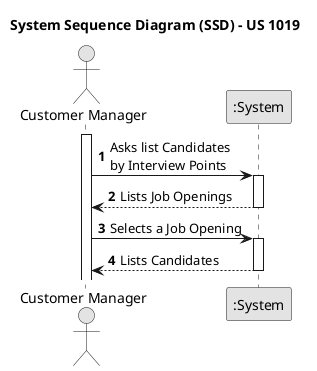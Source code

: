 @startuml
skinparam monochrome true
skinparam packageStyle rectangle
skinparam shadowing false

title System Sequence Diagram (SSD) - US 1019

autonumber

actor "Customer Manager" as User
participant ":System" as System

activate User

    User -> System: Asks list Candidates \nby Interview Points
        activate System

    System--> User : Lists Job Openings
        deactivate System

    User -> System: Selects a Job Opening
        activate System

    System--> User : Lists Candidates
        deactivate System

@enduml